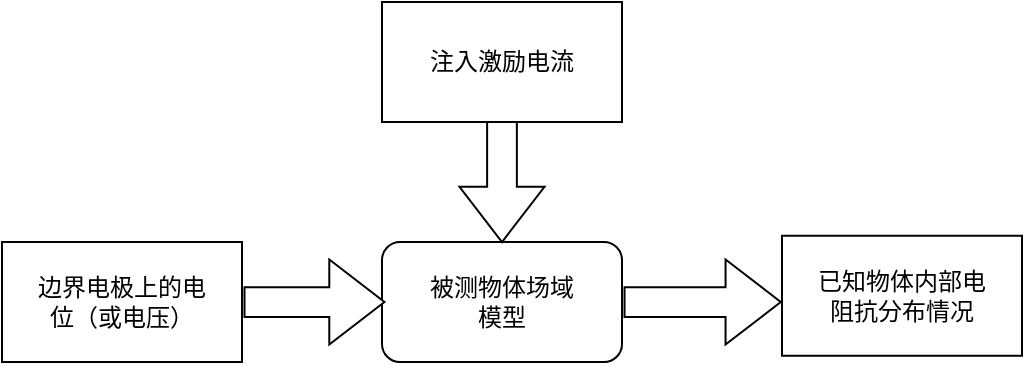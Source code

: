 <mxfile version="20.0.1" type="github">
  <diagram id="IbRpqRdtqss6PkcT7pvb" name="第 1 页">
    <mxGraphModel dx="1037" dy="588" grid="0" gridSize="10" guides="1" tooltips="1" connect="1" arrows="1" fold="1" page="1" pageScale="1" pageWidth="827" pageHeight="1169" math="0" shadow="0">
      <root>
        <mxCell id="0" />
        <mxCell id="1" parent="0" />
        <mxCell id="4mvM3D7XAJZySyCaRPQz-1" value="&lt;div&gt;被测物体场域&lt;/div&gt;&lt;div&gt;模型&lt;/div&gt;" style="rounded=1;whiteSpace=wrap;html=1;" vertex="1" parent="1">
          <mxGeometry x="330" y="280" width="120" height="60" as="geometry" />
        </mxCell>
        <mxCell id="4mvM3D7XAJZySyCaRPQz-2" value="&lt;div&gt;边界电极上的电&lt;/div&gt;&lt;div&gt;位（或电压）&lt;/div&gt;" style="rounded=0;whiteSpace=wrap;html=1;" vertex="1" parent="1">
          <mxGeometry x="140" y="280.01" width="120" height="60" as="geometry" />
        </mxCell>
        <mxCell id="4mvM3D7XAJZySyCaRPQz-3" value="&lt;div&gt;已知物体内部电&lt;/div&gt;&lt;div&gt;阻抗分布情况&lt;/div&gt;" style="rounded=0;whiteSpace=wrap;html=1;" vertex="1" parent="1">
          <mxGeometry x="530" y="276.88" width="120" height="60" as="geometry" />
        </mxCell>
        <mxCell id="4mvM3D7XAJZySyCaRPQz-4" value="注入激励电流" style="rounded=0;whiteSpace=wrap;html=1;" vertex="1" parent="1">
          <mxGeometry x="330" y="160" width="120" height="60" as="geometry" />
        </mxCell>
        <mxCell id="4mvM3D7XAJZySyCaRPQz-5" value="" style="html=1;shadow=0;dashed=0;align=center;verticalAlign=middle;shape=mxgraph.arrows2.arrow;dy=0.65;dx=27.6;direction=south;notch=0;" vertex="1" parent="1">
          <mxGeometry x="368.75" y="220" width="42.5" height="60" as="geometry" />
        </mxCell>
        <mxCell id="4mvM3D7XAJZySyCaRPQz-8" value="" style="html=1;shadow=0;dashed=0;align=center;verticalAlign=middle;shape=mxgraph.arrows2.arrow;dy=0.65;dx=27.6;direction=south;notch=0;rotation=-90;" vertex="1" parent="1">
          <mxGeometry x="469.07" y="270.94" width="42.5" height="78.12" as="geometry" />
        </mxCell>
        <mxCell id="4mvM3D7XAJZySyCaRPQz-10" value="" style="html=1;shadow=0;dashed=0;align=center;verticalAlign=middle;shape=mxgraph.arrows2.arrow;dy=0.65;dx=27.6;direction=south;notch=0;rotation=-90;" vertex="1" parent="1">
          <mxGeometry x="275" y="275.02" width="42.5" height="69.99" as="geometry" />
        </mxCell>
      </root>
    </mxGraphModel>
  </diagram>
</mxfile>
